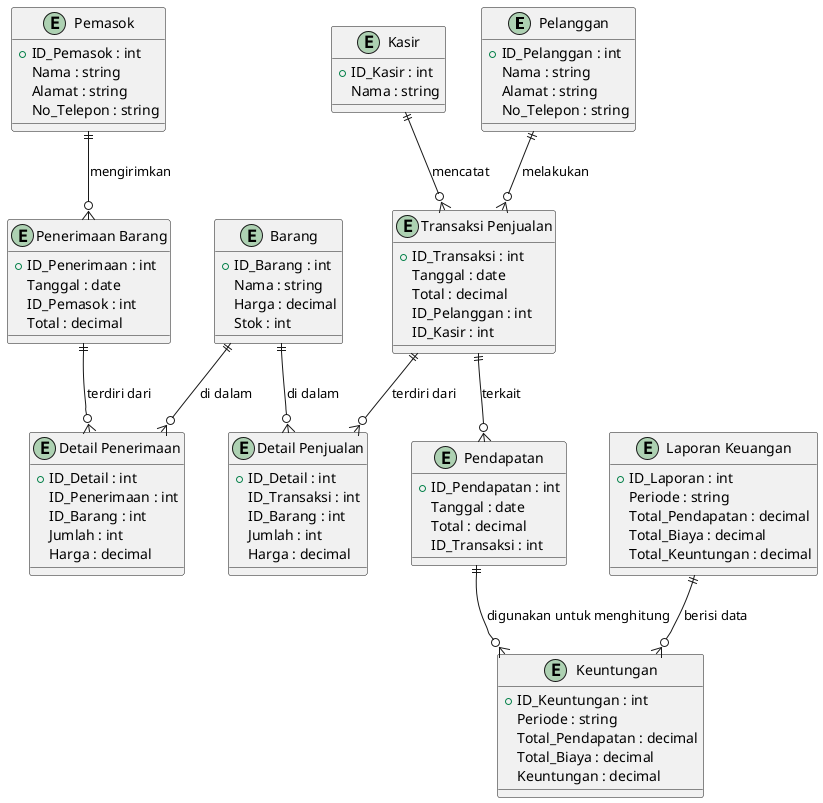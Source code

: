 @startuml

entity "Pelanggan" as pelanggan {
    +ID_Pelanggan : int
    Nama : string
    Alamat : string
    No_Telepon : string
}

entity "Kasir" as kasir {
    +ID_Kasir : int
    Nama : string
}

entity "Barang" as barang {
    +ID_Barang : int
    Nama : string
    Harga : decimal
    Stok : int
}

entity "Pemasok" as pemasok {
    +ID_Pemasok : int
    Nama : string
    Alamat : string
    No_Telepon : string
}

entity "Transaksi Penjualan" as transaksi_penjualan {
    +ID_Transaksi : int
    Tanggal : date
    Total : decimal
    ID_Pelanggan : int
    ID_Kasir : int
}

entity "Detail Penjualan" as detail_penjualan {
    +ID_Detail : int
    ID_Transaksi : int
    ID_Barang : int
    Jumlah : int
    Harga : decimal
}

entity "Penerimaan Barang" as penerimaan_barang {
    +ID_Penerimaan : int
    Tanggal : date
    ID_Pemasok : int
    Total : decimal
}

entity "Detail Penerimaan" as detail_penerimaan {
    +ID_Detail : int
    ID_Penerimaan : int
    ID_Barang : int
    Jumlah : int
    Harga : decimal
}

entity "Pendapatan" as pendapatan {
    +ID_Pendapatan : int
    Tanggal : date
    Total : decimal
    ID_Transaksi : int
}

entity "Keuntungan" as keuntungan {
    +ID_Keuntungan : int
    Periode : string
    Total_Pendapatan : decimal
    Total_Biaya : decimal
    Keuntungan : decimal
}

entity "Laporan Keuangan" as laporan_keuangan {
    +ID_Laporan : int
    Periode : string
    Total_Pendapatan : decimal
    Total_Biaya : decimal
    Total_Keuntungan : decimal
}

pelanggan ||--o{ transaksi_penjualan : "melakukan"
kasir ||--o{ transaksi_penjualan : "mencatat"
transaksi_penjualan ||--o{ detail_penjualan : "terdiri dari"
barang ||--o{ detail_penjualan : "di dalam"
pemasok ||--o{ penerimaan_barang : "mengirimkan"
penerimaan_barang ||--o{ detail_penerimaan : "terdiri dari"
barang ||--o{ detail_penerimaan : "di dalam"
transaksi_penjualan ||--o{ pendapatan : "terkait"
pendapatan ||--o{ keuntungan : "digunakan untuk menghitung"
laporan_keuangan ||--o{ keuntungan : "berisi data"
@enduml
